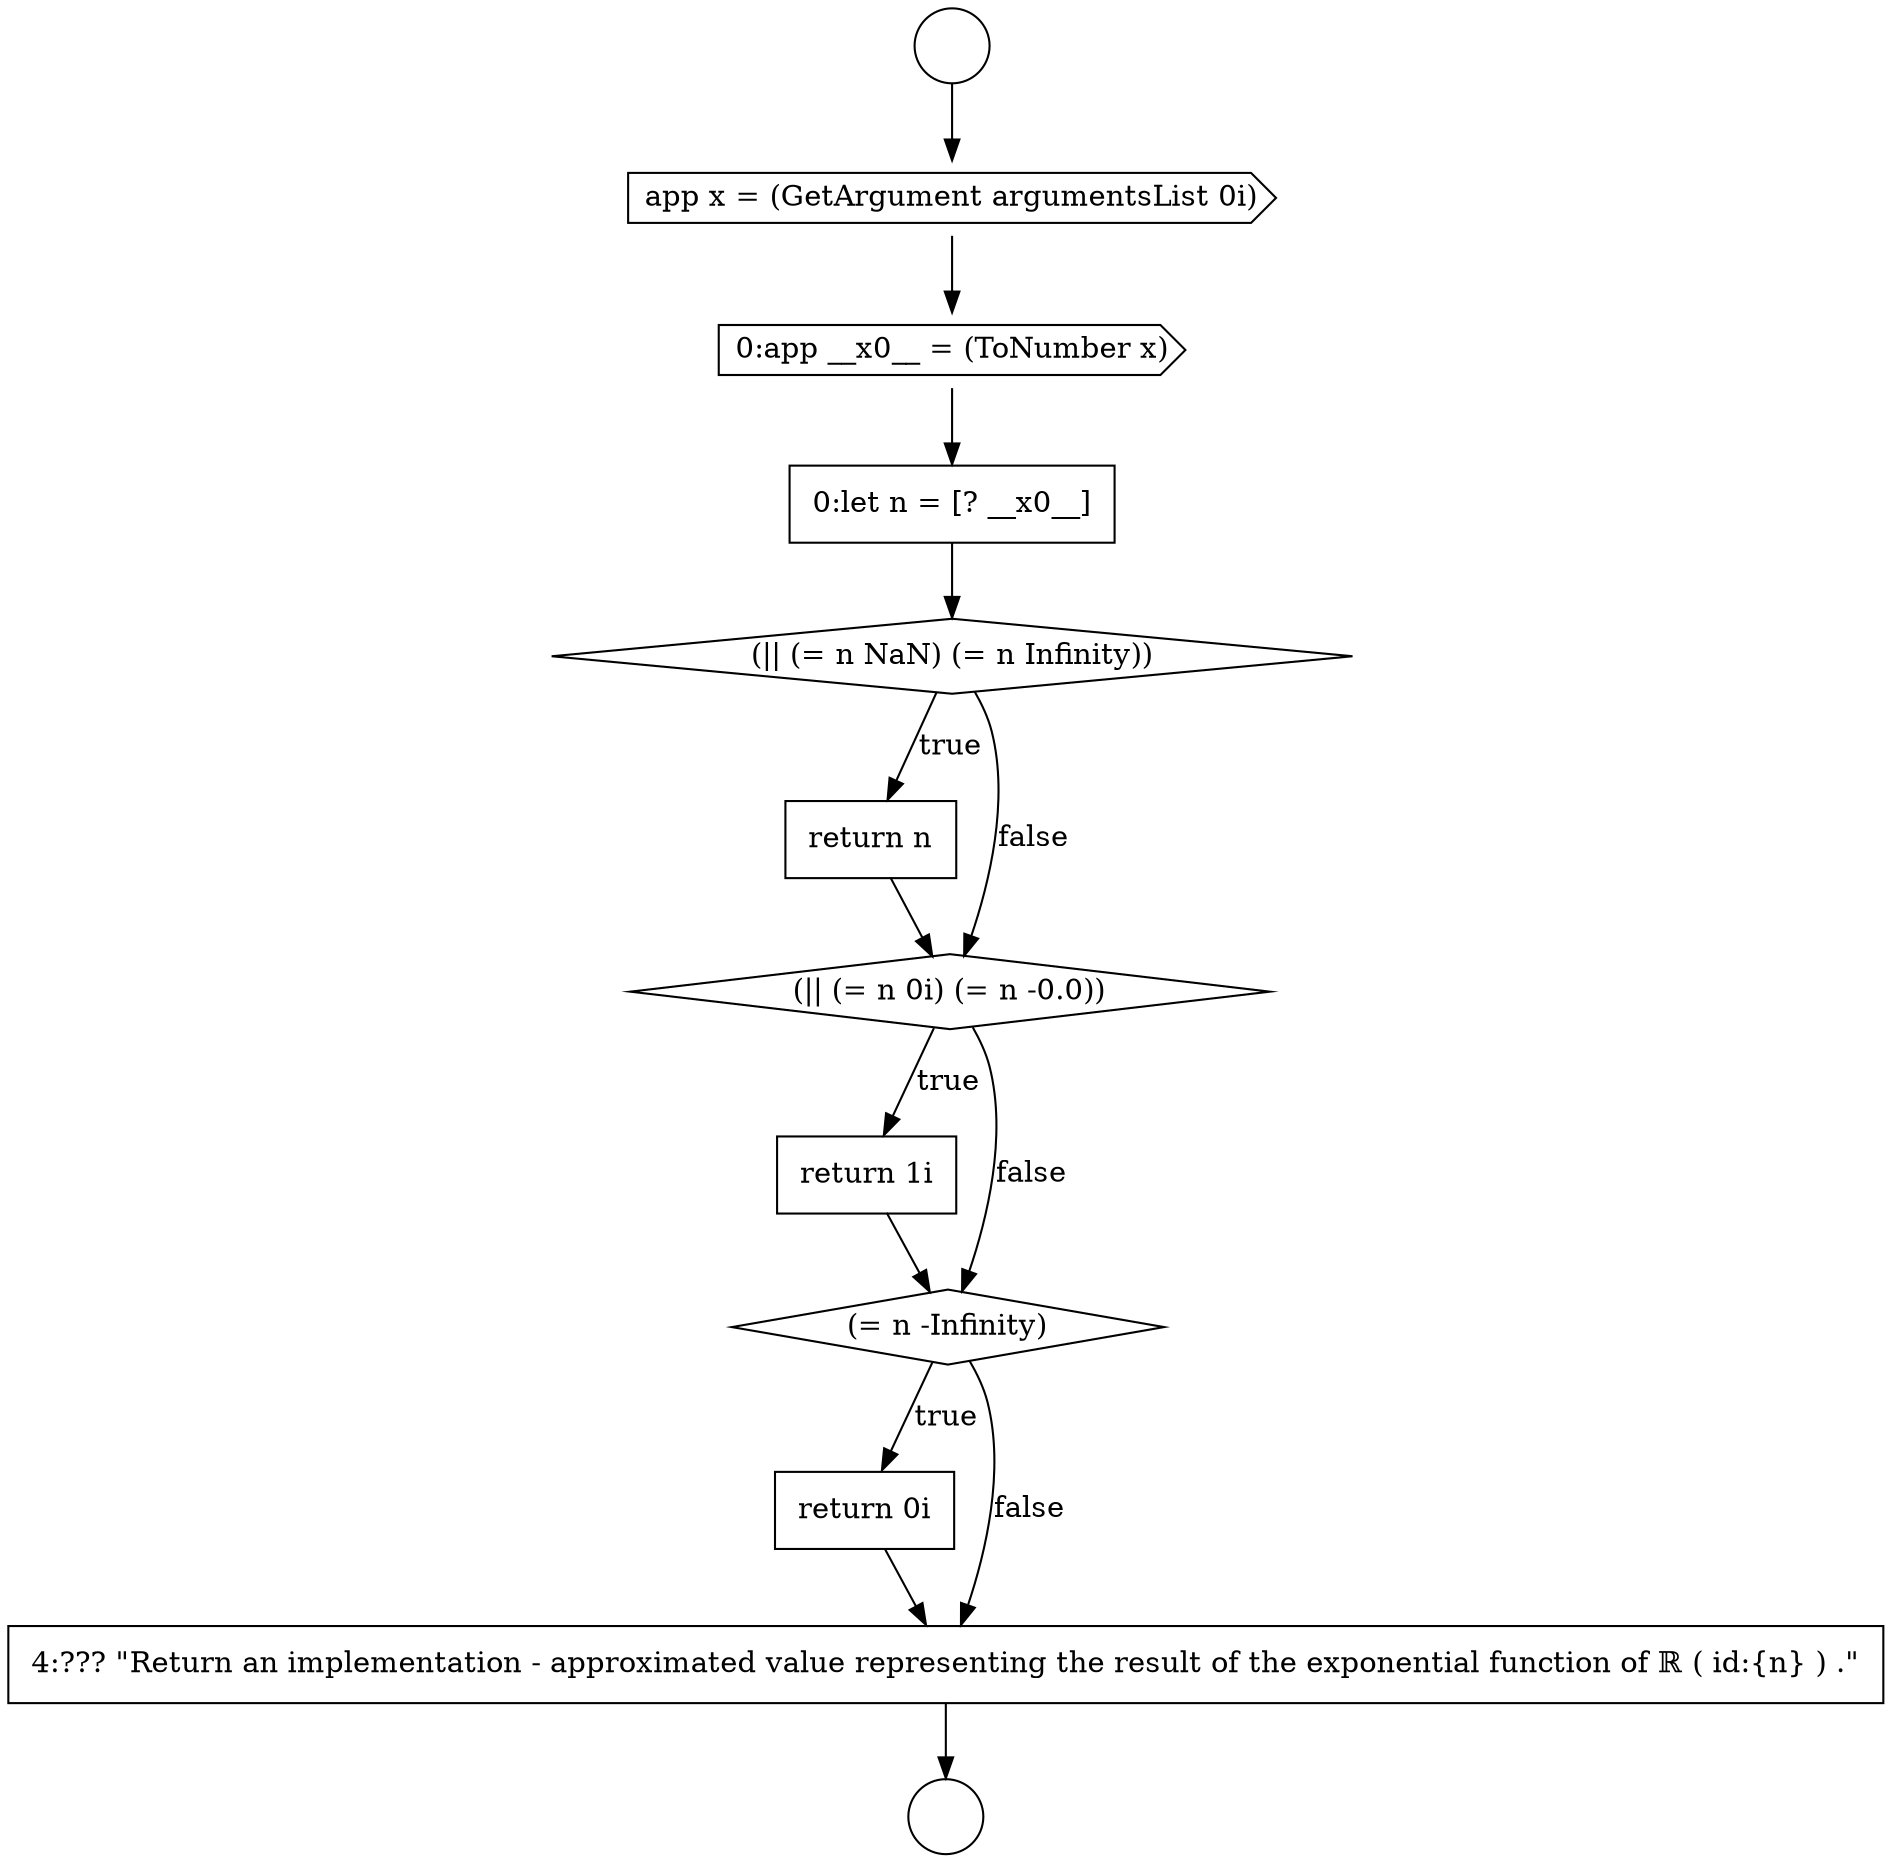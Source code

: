 digraph {
  node12901 [shape=none, margin=0, label=<<font color="black">
    <table border="0" cellborder="1" cellspacing="0" cellpadding="10">
      <tr><td align="left">0:let n = [? __x0__]</td></tr>
    </table>
  </font>> color="black" fillcolor="white" style=filled]
  node12897 [shape=circle label=" " color="black" fillcolor="white" style=filled]
  node12907 [shape=none, margin=0, label=<<font color="black">
    <table border="0" cellborder="1" cellspacing="0" cellpadding="10">
      <tr><td align="left">return 0i</td></tr>
    </table>
  </font>> color="black" fillcolor="white" style=filled]
  node12898 [shape=circle label=" " color="black" fillcolor="white" style=filled]
  node12905 [shape=none, margin=0, label=<<font color="black">
    <table border="0" cellborder="1" cellspacing="0" cellpadding="10">
      <tr><td align="left">return 1i</td></tr>
    </table>
  </font>> color="black" fillcolor="white" style=filled]
  node12906 [shape=diamond, label=<<font color="black">(= n -Infinity)</font>> color="black" fillcolor="white" style=filled]
  node12902 [shape=diamond, label=<<font color="black">(|| (= n NaN) (= n Infinity))</font>> color="black" fillcolor="white" style=filled]
  node12899 [shape=cds, label=<<font color="black">app x = (GetArgument argumentsList 0i)</font>> color="black" fillcolor="white" style=filled]
  node12903 [shape=none, margin=0, label=<<font color="black">
    <table border="0" cellborder="1" cellspacing="0" cellpadding="10">
      <tr><td align="left">return n</td></tr>
    </table>
  </font>> color="black" fillcolor="white" style=filled]
  node12900 [shape=cds, label=<<font color="black">0:app __x0__ = (ToNumber x)</font>> color="black" fillcolor="white" style=filled]
  node12904 [shape=diamond, label=<<font color="black">(|| (= n 0i) (= n -0.0))</font>> color="black" fillcolor="white" style=filled]
  node12908 [shape=none, margin=0, label=<<font color="black">
    <table border="0" cellborder="1" cellspacing="0" cellpadding="10">
      <tr><td align="left">4:??? &quot;Return an implementation - approximated value representing the result of the exponential function of ℝ ( id:{n} ) .&quot;</td></tr>
    </table>
  </font>> color="black" fillcolor="white" style=filled]
  node12906 -> node12907 [label=<<font color="black">true</font>> color="black"]
  node12906 -> node12908 [label=<<font color="black">false</font>> color="black"]
  node12901 -> node12902 [ color="black"]
  node12899 -> node12900 [ color="black"]
  node12903 -> node12904 [ color="black"]
  node12905 -> node12906 [ color="black"]
  node12904 -> node12905 [label=<<font color="black">true</font>> color="black"]
  node12904 -> node12906 [label=<<font color="black">false</font>> color="black"]
  node12897 -> node12899 [ color="black"]
  node12902 -> node12903 [label=<<font color="black">true</font>> color="black"]
  node12902 -> node12904 [label=<<font color="black">false</font>> color="black"]
  node12907 -> node12908 [ color="black"]
  node12908 -> node12898 [ color="black"]
  node12900 -> node12901 [ color="black"]
}

